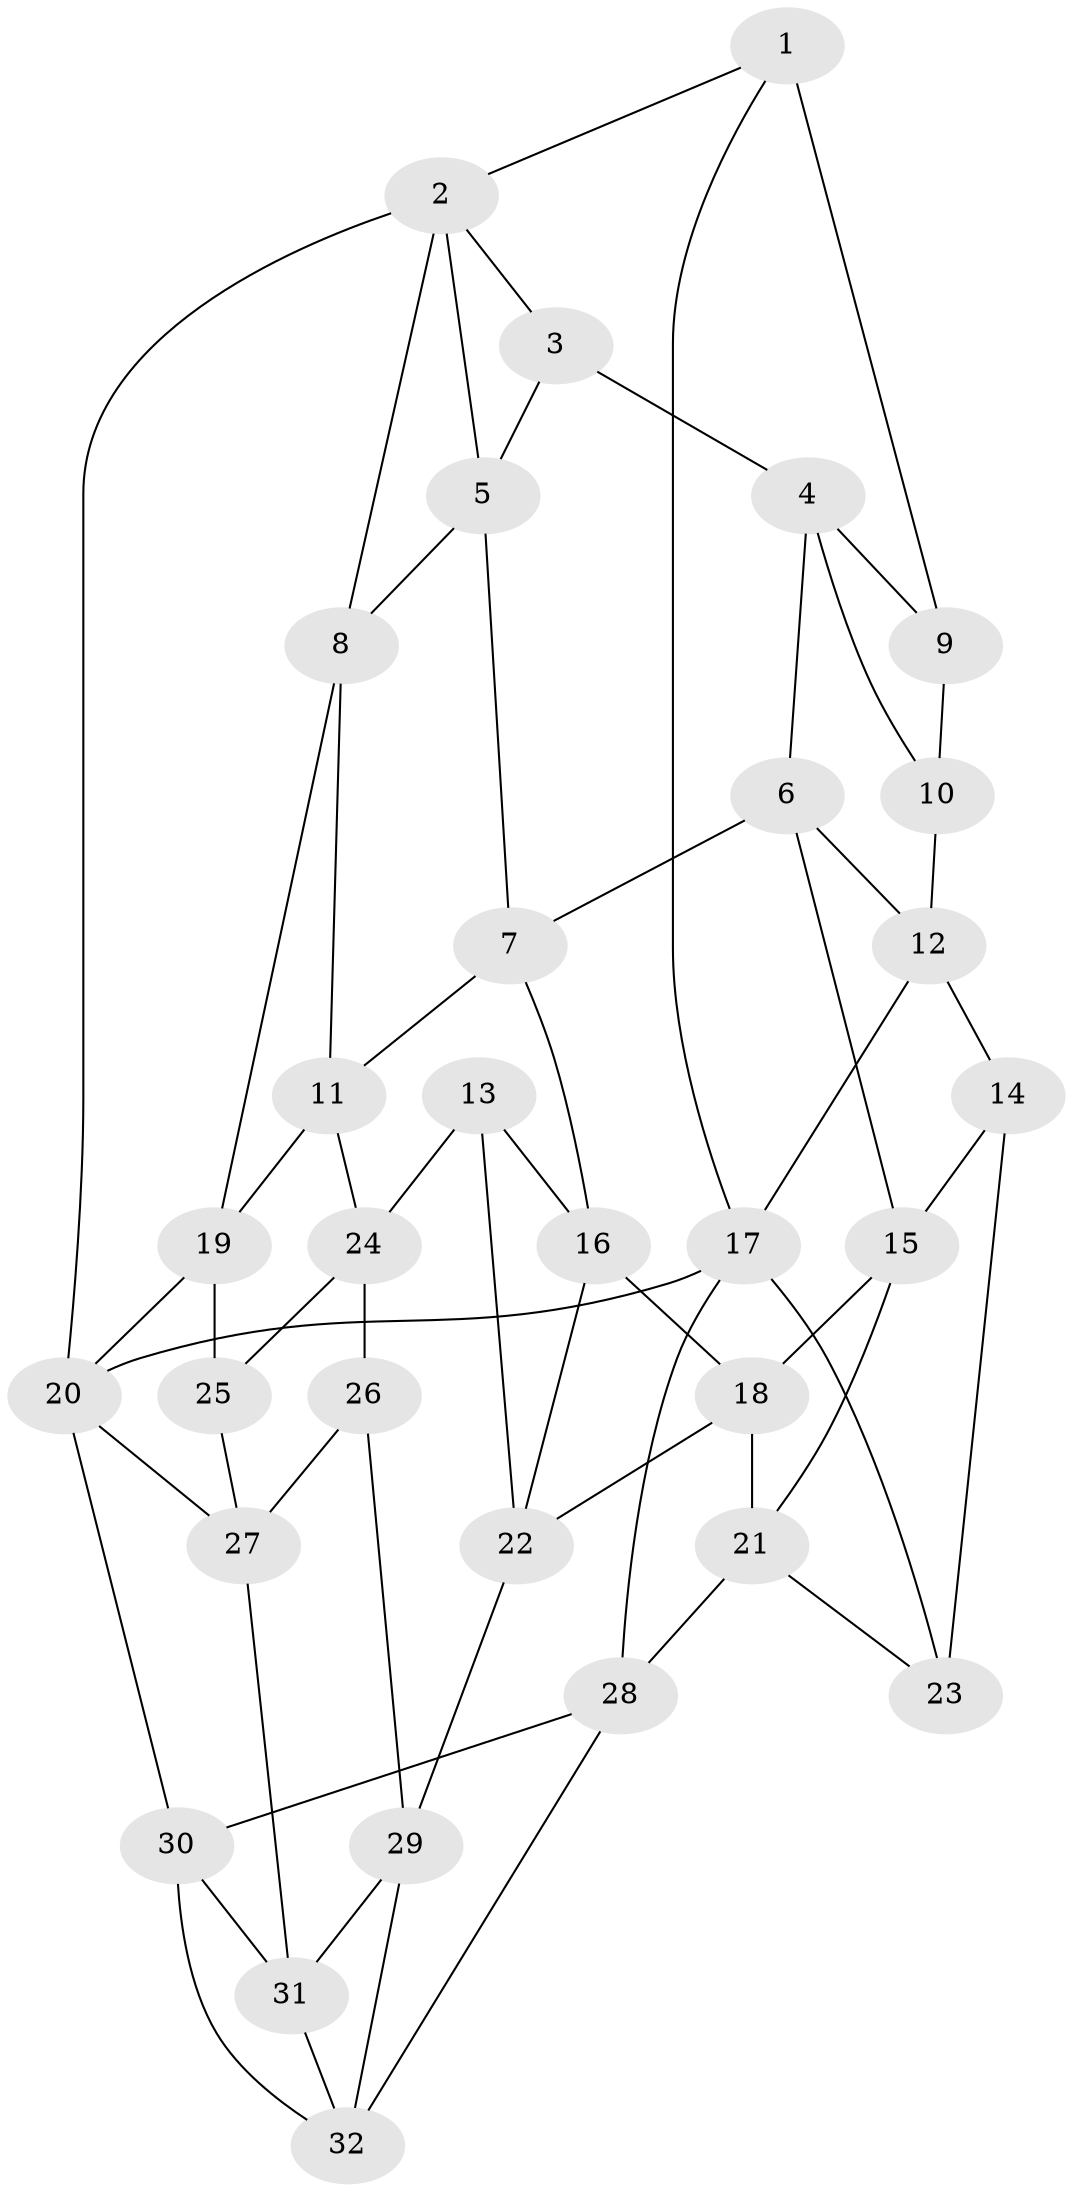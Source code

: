 // original degree distribution, {3: 0.03333333333333333, 6: 0.21666666666666667, 5: 0.5, 4: 0.25}
// Generated by graph-tools (version 1.1) at 2025/27/03/09/25 03:27:10]
// undirected, 32 vertices, 61 edges
graph export_dot {
graph [start="1"]
  node [color=gray90,style=filled];
  1;
  2;
  3;
  4;
  5;
  6;
  7;
  8;
  9;
  10;
  11;
  12;
  13;
  14;
  15;
  16;
  17;
  18;
  19;
  20;
  21;
  22;
  23;
  24;
  25;
  26;
  27;
  28;
  29;
  30;
  31;
  32;
  1 -- 2 [weight=1.0];
  1 -- 9 [weight=2.0];
  1 -- 17 [weight=1.0];
  2 -- 3 [weight=1.0];
  2 -- 5 [weight=1.0];
  2 -- 8 [weight=1.0];
  2 -- 20 [weight=1.0];
  3 -- 4 [weight=1.0];
  3 -- 5 [weight=1.0];
  4 -- 6 [weight=1.0];
  4 -- 9 [weight=1.0];
  4 -- 10 [weight=1.0];
  5 -- 7 [weight=1.0];
  5 -- 8 [weight=1.0];
  6 -- 7 [weight=1.0];
  6 -- 12 [weight=1.0];
  6 -- 15 [weight=1.0];
  7 -- 11 [weight=1.0];
  7 -- 16 [weight=1.0];
  8 -- 11 [weight=1.0];
  8 -- 19 [weight=1.0];
  9 -- 10 [weight=1.0];
  10 -- 12 [weight=1.0];
  11 -- 19 [weight=1.0];
  11 -- 24 [weight=1.0];
  12 -- 14 [weight=1.0];
  12 -- 17 [weight=1.0];
  13 -- 16 [weight=1.0];
  13 -- 22 [weight=1.0];
  13 -- 24 [weight=1.0];
  14 -- 15 [weight=1.0];
  14 -- 23 [weight=2.0];
  15 -- 18 [weight=1.0];
  15 -- 21 [weight=1.0];
  16 -- 18 [weight=1.0];
  16 -- 22 [weight=1.0];
  17 -- 20 [weight=1.0];
  17 -- 23 [weight=1.0];
  17 -- 28 [weight=1.0];
  18 -- 21 [weight=1.0];
  18 -- 22 [weight=1.0];
  19 -- 20 [weight=1.0];
  19 -- 25 [weight=1.0];
  20 -- 27 [weight=1.0];
  20 -- 30 [weight=1.0];
  21 -- 23 [weight=1.0];
  21 -- 28 [weight=1.0];
  22 -- 29 [weight=1.0];
  24 -- 25 [weight=1.0];
  24 -- 26 [weight=1.0];
  25 -- 27 [weight=1.0];
  26 -- 27 [weight=1.0];
  26 -- 29 [weight=1.0];
  27 -- 31 [weight=1.0];
  28 -- 30 [weight=1.0];
  28 -- 32 [weight=1.0];
  29 -- 31 [weight=1.0];
  29 -- 32 [weight=1.0];
  30 -- 31 [weight=1.0];
  30 -- 32 [weight=1.0];
  31 -- 32 [weight=1.0];
}
